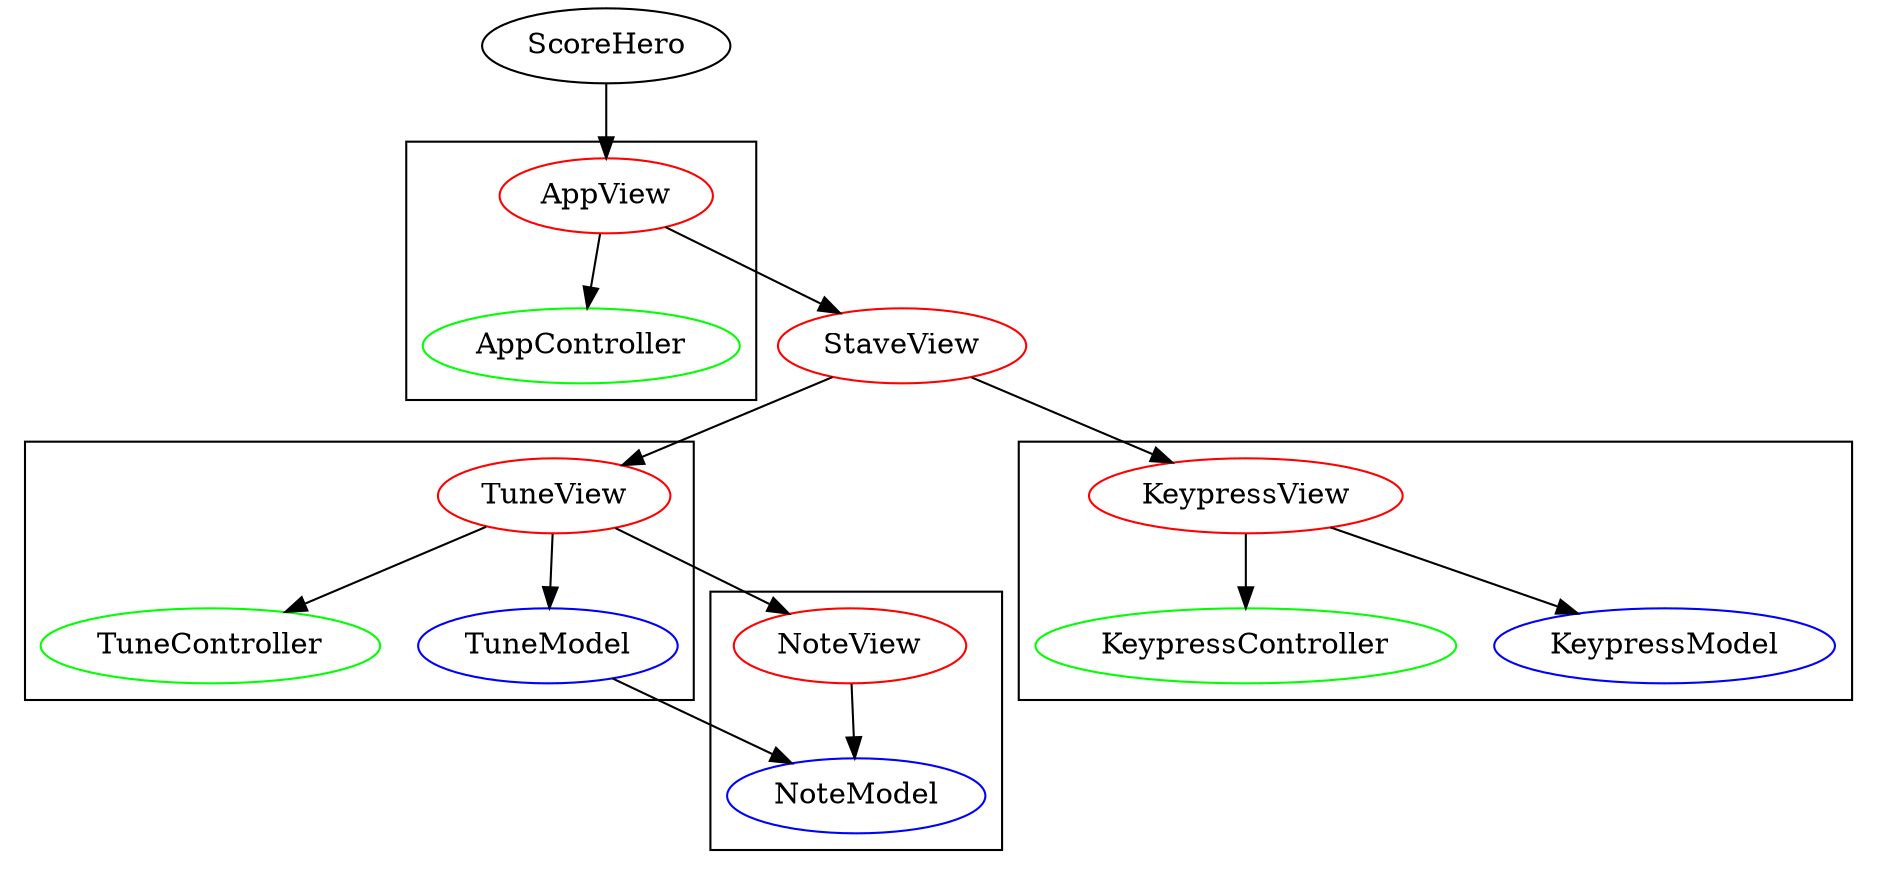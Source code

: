 digraph scorehero {

	subgraph views {
		node [color=red]
		{ AppView; StaveView; TuneView; KeypressView; NoteView; }
	}

	subgraph controllers {
		node [color=green]
		{ AppController; KeypressController; TuneController; }
	}

	subgraph models {
		node [color=blue]
		{ NoteModel; KeypressModel; TuneModel; }
	}

	subgraph clusterAppTriad {	
		{ AppView -> AppController }
	}
	
	subgraph clusterKeypressTriad {	
		{ KeypressView -> KeypressModel; KeypressView -> KeypressController }
	}
	
	subgraph clusterTuneTriad {	
		{ TuneView -> TuneModel; TuneView -> TuneController }
	}

	subgraph clusterNodeDuad {
		{ NoteView -> NoteModel; }
	}

	{ rank=source; ScoreHero; }

	ScoreHero -> AppView;
	AppView -> StaveView;
	StaveView -> TuneView;
	StaveView -> KeypressView;
	TuneModel -> NoteModel;
	TuneView -> NoteView;

}
